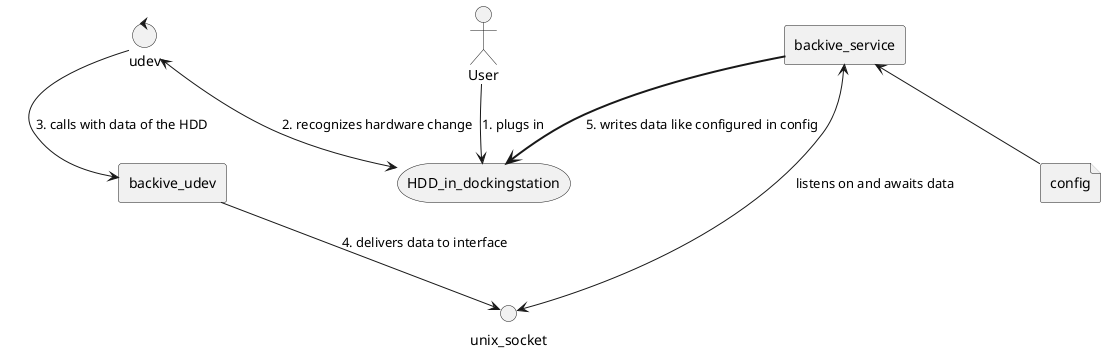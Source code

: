 @startuml "Overall architecture"

actor User
control udev
agent backive_udev
interface unix_socket
agent backive_service
file config
storage HDD_in_dockingstation

User --> HDD_in_dockingstation : 1. plugs in

udev <--> HDD_in_dockingstation : 2. recognizes hardware change

udev --> backive_udev : 3. calls with data of the HDD

backive_udev --> unix_socket : 4. delivers data to interface

backive_service <--> unix_socket : listens on and awaits data

backive_service <-- config

backive_service ==> HDD_in_dockingstation : 5. writes data like configured in config

@enduml

@startuml "Class architecture"

class backive_udev << (S,#FF0000) Script >>

class backive_service << (S,#FF0000) Script >>

class Service
note left 
Runs known Backup instances based
on data provided by the EventInterface
end note

class EventInterface

class Config

class Backup

class Device

class Tool

class Scheduler

backive_service --> Service : provides startup to
EventInterface --* Service
Config --* Service
Backup --* Service
Device --* Backup
Tool --* Backup
Backup <..> Scheduler: registers,\nasks for next run,\nstores run-data

Config ..> Backup : generates Backup objects
backive_udev ..> EventInterface : sends data through unix socket

@enduml